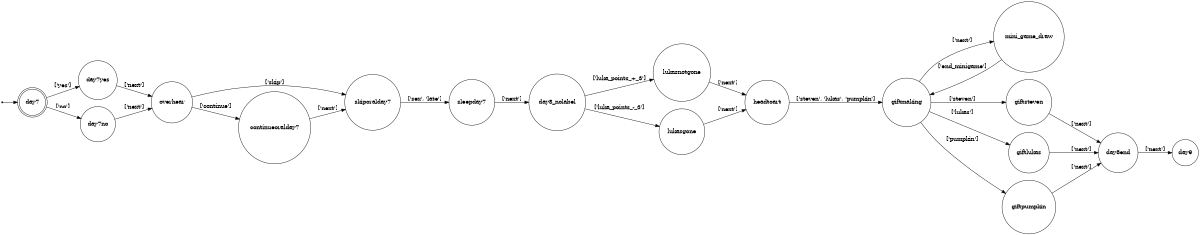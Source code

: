 digraph FSM {
	graph [rankdir=LR size="8,5"]
	node [shape=doublecircle]
	day7
	node [shape=point]
	qi
	qi -> day7
	node [shape=circle]
	day7 -> day7yes [label="['yes']"]
	day7 -> day7no [label="['no']"]
	day7no -> overhear [label="['next']"]
	day7yes -> overhear [label="['next']"]
	overhear -> skiporalday7 [label="['skip']"]
	overhear -> continueoralday7 [label="['continue']"]
	continueoralday7 -> skiporalday7 [label="['next']"]
	skiporalday7 -> sleepday7 [label="['sex', 'late']"]
	sleepday7 -> day8_nolabel [label="['next']"]
	day8_nolabel -> lukasnotgone [label="['luka_points_+_3']"]
	day8_nolabel -> lukasgone [label="['luka_points_-_3']"]
	lukasnotgone -> headtoart [label="['next']"]
	lukasgone -> headtoart [label="['next']"]
	headtoart -> giftmaking [label="['steven', 'lukas', 'pumpkin']"]
	giftmaking -> mini_game_draw [label="['next']"]
	mini_game_draw -> giftmaking [label="['end_minigame']"]
	giftmaking -> giftsteven [label="['steven']"]
	giftmaking -> giftlukas [label="['lukas']"]
	giftmaking -> giftpumpkin [label="['pumpkin']"]
	giftsteven -> day8end [label="['next']"]
	giftlukas -> day8end [label="['next']"]
	giftpumpkin -> day8end [label="['next']"]
	day8end -> day9 [label="['next']"]
}
